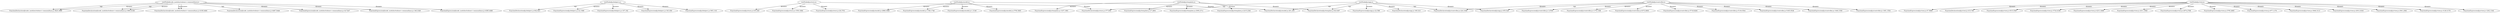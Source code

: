 digraph lacunaCG {
 "rootNode@node_modules/todomvc-common/base.js:," -> "FunctionDeclaration@node_modules/todomvc-common/base.js:3825,3990" [label="tajs" ];
 "rootNode@node_modules/todomvc-common/base.js:," -> "FunctionDeclaration@node_modules/todomvc-common/base.js:3993,4106" [label="tajs" ];
 "rootNode@node_modules/todomvc-common/base.js:," -> "FunctionDeclaration@node_modules/todomvc-common/base.js:4109,4484" [label="tajs" ];
 "rootNode@node_modules/todomvc-common/base.js:," -> "FunctionDeclaration@node_modules/todomvc-common/base.js:4487,5446" [label="tajs" ];
 "rootNode@node_modules/todomvc-common/base.js:," -> "FunctionExpression@node_modules/todomvc-common/base.js:16,7247" [label="dynamic" ];
 "rootNode@node_modules/todomvc-common/base.js:," -> "FunctionExpression@node_modules/todomvc-common/base.js:149,3349" [label="dynamic" ];
 "rootNode@node_modules/todomvc-common/base.js:," -> "FunctionDeclaration@node_modules/todomvc-common/base.js:3825,3990" [label="dynamic" ];
 "rootNode@node_modules/todomvc-common/base.js:," -> "FunctionDeclaration@node_modules/todomvc-common/base.js:4109,4484" [label="dynamic" ];
 "rootNode@node_modules/todomvc-common/base.js:," -> "FunctionDeclaration@node_modules/todomvc-common/base.js:3993,4106" [label="dynamic" ];
 "rootNode@node_modules/todomvc-common/base.js:," -> "FunctionExpression@node_modules/todomvc-common/base.js:4385,4480" [label="dynamic" ];
 "rootNode@js/helpers.js:," -> "FunctionDeclaration@js/helpers.js:642,923" [label="tajs" ];
 "rootNode@js/helpers.js:," -> "FunctionExpression@js/helpers.js:22,1589" [label="dynamic" ];
 "rootNode@js/helpers.js:," -> "FunctionExpression@js/helpers.js:107,192" [label="dynamic" ];
 "rootNode@js/helpers.js:," -> "FunctionExpression@js/helpers.js:343,450" [label="dynamic" ];
 "rootNode@js/helpers.js:," -> "FunctionExpression@js/helpers.js:595,1101" [label="dynamic" ];
 "rootNode@js/store.js:," -> "FunctionExpression@js/store.js:26,3701" [label="dynamic" ];
 "rootNode@js/store.js:," -> "FunctionDeclaration@js/store.js:377,650" [label="dynamic" ];
 "rootNode@js/store.js:," -> "FunctionExpression@js/store.js:435,449" [label="dynamic" ];
 "rootNode@js/store.js:," -> "FunctionExpression@js/store.js:1550,1684" [label="dynamic" ];
 "rootNode@js/model.js:," -> "FunctionExpression@js/model.js:1,3149" [label="dynamic" ];
 "rootNode@js/model.js:," -> "FunctionDeclaration@js/model.js:201,255" [label="dynamic" ];
 "rootNode@js/model.js:," -> "FunctionExpression@js/model.js:2758,3065" [label="dynamic" ];
 "rootNode@js/model.js:," -> "FunctionExpression@js/model.js:2868,3060" [label="dynamic" ];
 "rootNode@js/model.js:," -> "FunctionExpression@js/model.js:1346,1746" [label="dynamic" ];
 "rootNode@js/template.js:," -> "FunctionExpression@js/template.js:27,2801" [label="dynamic" ];
 "rootNode@js/template.js:," -> "FunctionDeclaration@js/template.js:623,907" [label="dynamic" ];
 "rootNode@js/template.js:," -> "FunctionExpression@js/template.js:2215,2361" [label="dynamic" ];
 "rootNode@js/template.js:," -> "FunctionExpression@js/template.js:2595,2711" [label="dynamic" ];
 "rootNode@js/template.js:," -> "FunctionExpression@js/template.js:1437,1991" [label="dynamic" ];
 "rootNode@js/view.js:," -> "FunctionExpression@js/view.js:47,5669" [label="dynamic" ];
 "rootNode@js/view.js:," -> "FunctionDeclaration@js/view.js:415,785" [label="dynamic" ];
 "rootNode@js/view.js:," -> "FunctionExpression@js/view.js:4515,5587" [label="dynamic" ];
 "rootNode@js/view.js:," -> "FunctionExpression@js/view.js:3724,4190" [label="dynamic" ];
 "rootNode@js/view.js:," -> "FunctionExpression@js/view.js:4231,4489" [label="dynamic" ];
 "rootNode@js/view.js:," -> "FunctionExpression@js/view.js:2411,3560" [label="dynamic" ];
 "rootNode@js/view.js:," -> "FunctionExpression@js/view.js:2674,2768" [label="dynamic" ];
 "rootNode@js/view.js:," -> "FunctionExpression@js/view.js:2795,2885" [label="dynamic" ];
 "rootNode@js/view.js:," -> "FunctionExpression@js/view.js:977,1170" [label="dynamic" ];
 "rootNode@js/view.js:," -> "FunctionExpression@js/view.js:3046,3113" [label="dynamic" ];
 "rootNode@js/view.js:," -> "FunctionExpression@js/view.js:2914,3030" [label="dynamic" ];
 "rootNode@js/view.js:," -> "FunctionExpression@js/view.js:2501,2581" [label="dynamic" ];
 "rootNode@js/view.js:," -> "FunctionExpression@js/view.js:3129,3179" [label="dynamic" ];
 "rootNode@js/view.js:," -> "FunctionExpression@js/view.js:1202,1344" [label="dynamic" ];
 "rootNode@js/controller.js:," -> "FunctionDeclaration@js/app.js:455,529" [label="tajs" ];
 "rootNode@js/controller.js:," -> "FunctionExpression@js/controller.js:1,6785" [label="dynamic" ];
 "rootNode@js/controller.js:," -> "FunctionDeclaration@js/controller.js:224,1048" [label="dynamic" ];
 "rootNode@js/controller.js:," -> "FunctionExpression@js/controller.js:1179,1308" [label="dynamic" ];
 "rootNode@js/controller.js:," -> "FunctionExpression@js/controller.js:6372,6691" [label="dynamic" ];
 "rootNode@js/controller.js:," -> "FunctionExpression@js/controller.js:5718,6264" [label="dynamic" ];
 "rootNode@js/controller.js:," -> "FunctionExpression@js/controller.js:5130,5541" [label="dynamic" ];
 "rootNode@js/controller.js:," -> "FunctionExpression@js/controller.js:5185,5536" [label="dynamic" ];
 "rootNode@js/controller.js:," -> "FunctionExpression@js/controller.js:1440,1559" [label="dynamic" ];
 "rootNode@js/controller.js:," -> "FunctionExpression@js/controller.js:1491,1554" [label="dynamic" ];
 "rootNode@js/app.js:," -> "FunctionDeclaration@js/controller.js:224,1048" [label="tajs" ];
 "rootNode@js/app.js:," -> "FunctionDeclaration@js/model.js:201,255" [label="tajs" ];
 "rootNode@js/app.js:," -> "FunctionDeclaration@js/store.js:377,650" [label="tajs" ];
 "rootNode@js/app.js:," -> "FunctionDeclaration@js/template.js:623,907" [label="tajs" ];
 "rootNode@js/app.js:," -> "FunctionExpression@js/app.js:22,599" [label="dynamic" ];
 "rootNode@js/app.js:," -> "FunctionDeclaration@js/app.js:160,410" [label="dynamic" ];
 "rootNode@js/app.js:," -> "FunctionDeclaration@js/app.js:455,529" [label="dynamic" ];
 }